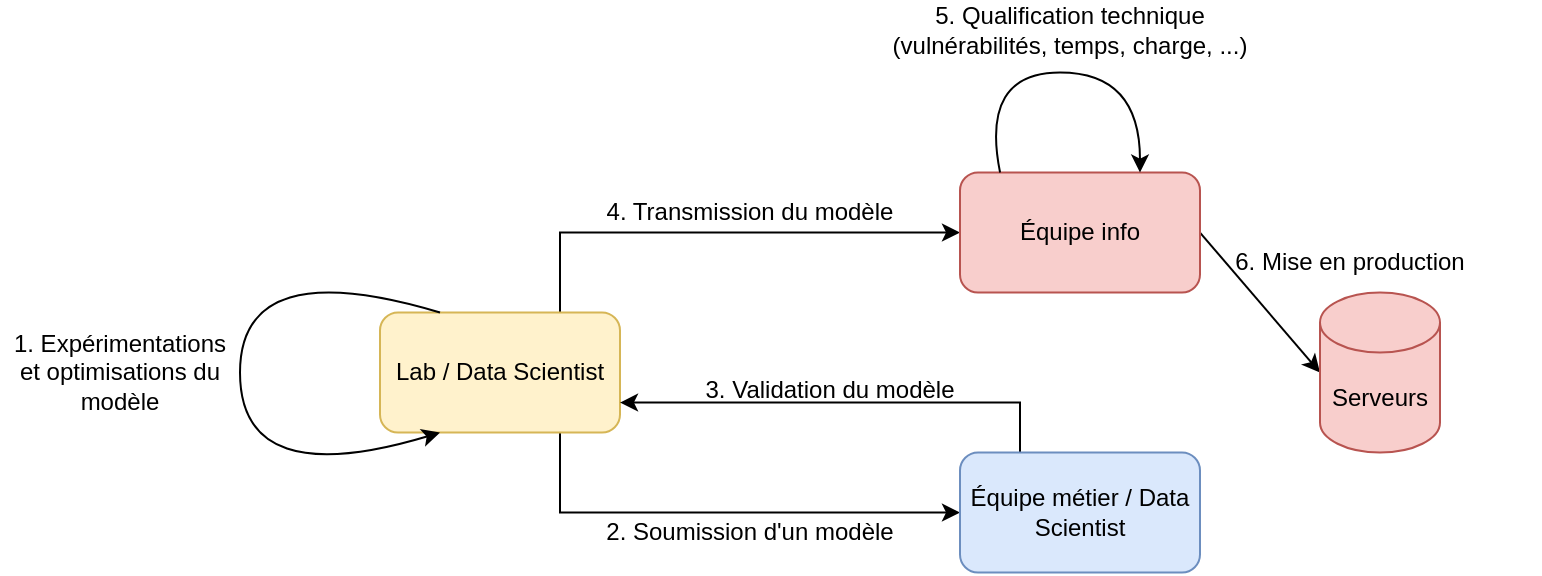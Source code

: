 <mxfile version="28.2.8">
  <diagram name="Page-1" id="6kQDpkPHO7eHdEnQdlcd">
    <mxGraphModel dx="1875" dy="559" grid="1" gridSize="10" guides="1" tooltips="1" connect="1" arrows="1" fold="1" page="1" pageScale="1" pageWidth="827" pageHeight="1169" math="0" shadow="0">
      <root>
        <mxCell id="0" />
        <mxCell id="1" parent="0" />
        <mxCell id="45EGJfHRO3PJXa6B7vJo-1" style="edgeStyle=orthogonalEdgeStyle;rounded=0;orthogonalLoop=1;jettySize=auto;html=1;exitX=0.75;exitY=1;exitDx=0;exitDy=0;entryX=0;entryY=0.5;entryDx=0;entryDy=0;" edge="1" parent="1" source="45EGJfHRO3PJXa6B7vJo-3" target="45EGJfHRO3PJXa6B7vJo-7">
          <mxGeometry relative="1" as="geometry" />
        </mxCell>
        <mxCell id="45EGJfHRO3PJXa6B7vJo-2" style="edgeStyle=orthogonalEdgeStyle;rounded=0;orthogonalLoop=1;jettySize=auto;html=1;exitX=0.75;exitY=0;exitDx=0;exitDy=0;entryX=0;entryY=0.5;entryDx=0;entryDy=0;" edge="1" parent="1" source="45EGJfHRO3PJXa6B7vJo-3" target="45EGJfHRO3PJXa6B7vJo-5">
          <mxGeometry relative="1" as="geometry" />
        </mxCell>
        <mxCell id="45EGJfHRO3PJXa6B7vJo-3" value="Lab / Data Scientist" style="rounded=1;whiteSpace=wrap;html=1;fillColor=#fff2cc;strokeColor=#d6b656;" vertex="1" parent="1">
          <mxGeometry x="-620" y="486.27" width="120" height="60" as="geometry" />
        </mxCell>
        <mxCell id="45EGJfHRO3PJXa6B7vJo-4" style="rounded=0;orthogonalLoop=1;jettySize=auto;html=1;exitX=1;exitY=0.5;exitDx=0;exitDy=0;entryX=0;entryY=0.5;entryDx=0;entryDy=0;entryPerimeter=0;" edge="1" parent="1" source="45EGJfHRO3PJXa6B7vJo-5" target="45EGJfHRO3PJXa6B7vJo-16">
          <mxGeometry relative="1" as="geometry" />
        </mxCell>
        <mxCell id="45EGJfHRO3PJXa6B7vJo-5" value="Équipe info" style="rounded=1;whiteSpace=wrap;html=1;fillColor=#f8cecc;strokeColor=#b85450;" vertex="1" parent="1">
          <mxGeometry x="-330" y="416.27" width="120" height="60" as="geometry" />
        </mxCell>
        <mxCell id="45EGJfHRO3PJXa6B7vJo-6" style="edgeStyle=orthogonalEdgeStyle;rounded=0;orthogonalLoop=1;jettySize=auto;html=1;exitX=0.25;exitY=0;exitDx=0;exitDy=0;entryX=1;entryY=0.75;entryDx=0;entryDy=0;" edge="1" parent="1" source="45EGJfHRO3PJXa6B7vJo-7" target="45EGJfHRO3PJXa6B7vJo-3">
          <mxGeometry relative="1" as="geometry" />
        </mxCell>
        <mxCell id="45EGJfHRO3PJXa6B7vJo-7" value="Équipe métier / Data Scientist" style="rounded=1;whiteSpace=wrap;html=1;fillColor=#dae8fc;strokeColor=#6c8ebf;" vertex="1" parent="1">
          <mxGeometry x="-330" y="556.27" width="120" height="60" as="geometry" />
        </mxCell>
        <mxCell id="45EGJfHRO3PJXa6B7vJo-8" value="2. Soumission d&#39;un modèle" style="text;html=1;strokeColor=none;fillColor=none;align=center;verticalAlign=middle;whiteSpace=wrap;rounded=0;" vertex="1" parent="1">
          <mxGeometry x="-530" y="581.27" width="190" height="30" as="geometry" />
        </mxCell>
        <mxCell id="45EGJfHRO3PJXa6B7vJo-9" value="3. Validation du modèle" style="text;html=1;strokeColor=none;fillColor=none;align=center;verticalAlign=middle;whiteSpace=wrap;rounded=0;" vertex="1" parent="1">
          <mxGeometry x="-490" y="510" width="190" height="30" as="geometry" />
        </mxCell>
        <mxCell id="45EGJfHRO3PJXa6B7vJo-10" value="4. Transmission du modèle" style="text;html=1;strokeColor=none;fillColor=none;align=center;verticalAlign=middle;whiteSpace=wrap;rounded=0;" vertex="1" parent="1">
          <mxGeometry x="-530" y="421.27" width="190" height="30" as="geometry" />
        </mxCell>
        <mxCell id="45EGJfHRO3PJXa6B7vJo-11" value="" style="curved=1;endArrow=classic;html=1;rounded=0;exitX=0.25;exitY=0;exitDx=0;exitDy=0;entryX=0.25;entryY=1;entryDx=0;entryDy=0;" edge="1" parent="1" source="45EGJfHRO3PJXa6B7vJo-3" target="45EGJfHRO3PJXa6B7vJo-3">
          <mxGeometry width="50" height="50" relative="1" as="geometry">
            <mxPoint x="-660" y="476.27" as="sourcePoint" />
            <mxPoint x="-730" y="566.27" as="targetPoint" />
            <Array as="points">
              <mxPoint x="-690" y="456.27" />
              <mxPoint x="-690" y="576.27" />
            </Array>
          </mxGeometry>
        </mxCell>
        <mxCell id="45EGJfHRO3PJXa6B7vJo-12" value="1. Expérimentations et optimisations du modèle " style="text;html=1;strokeColor=none;fillColor=none;align=center;verticalAlign=middle;whiteSpace=wrap;rounded=0;" vertex="1" parent="1">
          <mxGeometry x="-810" y="501.27" width="120" height="30" as="geometry" />
        </mxCell>
        <mxCell id="45EGJfHRO3PJXa6B7vJo-13" value="" style="curved=1;endArrow=classic;html=1;rounded=0;exitX=0.167;exitY=0;exitDx=0;exitDy=0;exitPerimeter=0;entryX=0.75;entryY=0;entryDx=0;entryDy=0;" edge="1" parent="1" source="45EGJfHRO3PJXa6B7vJo-5" target="45EGJfHRO3PJXa6B7vJo-5">
          <mxGeometry width="50" height="50" relative="1" as="geometry">
            <mxPoint x="-310" y="406.27" as="sourcePoint" />
            <mxPoint x="-240" y="415.27" as="targetPoint" />
            <Array as="points">
              <mxPoint x="-320" y="366.27" />
              <mxPoint x="-240" y="366.27" />
            </Array>
          </mxGeometry>
        </mxCell>
        <mxCell id="45EGJfHRO3PJXa6B7vJo-14" value="6. Mise en production " style="text;html=1;strokeColor=none;fillColor=none;align=center;verticalAlign=middle;whiteSpace=wrap;rounded=0;" vertex="1" parent="1">
          <mxGeometry x="-230" y="446.27" width="190" height="30" as="geometry" />
        </mxCell>
        <mxCell id="45EGJfHRO3PJXa6B7vJo-16" value="Serveurs" style="shape=cylinder3;whiteSpace=wrap;html=1;boundedLbl=1;backgroundOutline=1;size=15;fillColor=#f8cecc;strokeColor=#b85450;" vertex="1" parent="1">
          <mxGeometry x="-150" y="476.27" width="60" height="80" as="geometry" />
        </mxCell>
        <mxCell id="45EGJfHRO3PJXa6B7vJo-17" value="5. Qualification technique (vulnérabilités, temps, charge, ...)" style="text;html=1;strokeColor=none;fillColor=none;align=center;verticalAlign=middle;whiteSpace=wrap;rounded=0;" vertex="1" parent="1">
          <mxGeometry x="-370" y="330" width="190" height="30" as="geometry" />
        </mxCell>
      </root>
    </mxGraphModel>
  </diagram>
</mxfile>

